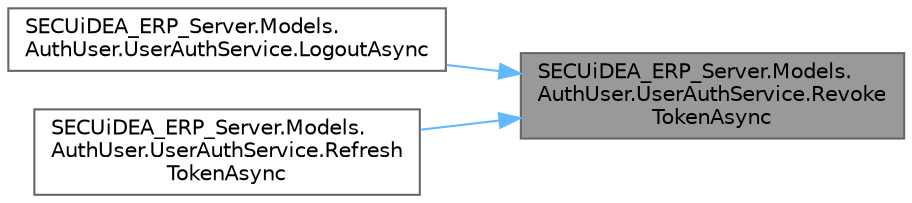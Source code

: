 digraph "SECUiDEA_ERP_Server.Models.AuthUser.UserAuthService.RevokeTokenAsync"
{
 // LATEX_PDF_SIZE
  bgcolor="transparent";
  edge [fontname=Helvetica,fontsize=10,labelfontname=Helvetica,labelfontsize=10];
  node [fontname=Helvetica,fontsize=10,shape=box,height=0.2,width=0.4];
  rankdir="RL";
  Node1 [id="Node000001",label="SECUiDEA_ERP_Server.Models.\lAuthUser.UserAuthService.Revoke\lTokenAsync",height=0.2,width=0.4,color="gray40", fillcolor="grey60", style="filled", fontcolor="black",tooltip="Refresh Token 취소"];
  Node1 -> Node2 [id="edge1_Node000001_Node000002",dir="back",color="steelblue1",style="solid",tooltip=" "];
  Node2 [id="Node000002",label="SECUiDEA_ERP_Server.Models.\lAuthUser.UserAuthService.LogoutAsync",height=0.2,width=0.4,color="grey40", fillcolor="white", style="filled",URL="$class_s_e_c_ui_d_e_a___e_r_p___server_1_1_models_1_1_auth_user_1_1_user_auth_service.html#aa5f5fb1cd880cac8cd9858548de70b00",tooltip="로그아웃 처리"];
  Node1 -> Node3 [id="edge2_Node000001_Node000003",dir="back",color="steelblue1",style="solid",tooltip=" "];
  Node3 [id="Node000003",label="SECUiDEA_ERP_Server.Models.\lAuthUser.UserAuthService.Refresh\lTokenAsync",height=0.2,width=0.4,color="grey40", fillcolor="white", style="filled",URL="$class_s_e_c_ui_d_e_a___e_r_p___server_1_1_models_1_1_auth_user_1_1_user_auth_service.html#a9b1e13773064ac4f1cb6a646cb6139d0",tooltip="Refresh Token을 사용하여 새로운 Access Token 발급"];
}
